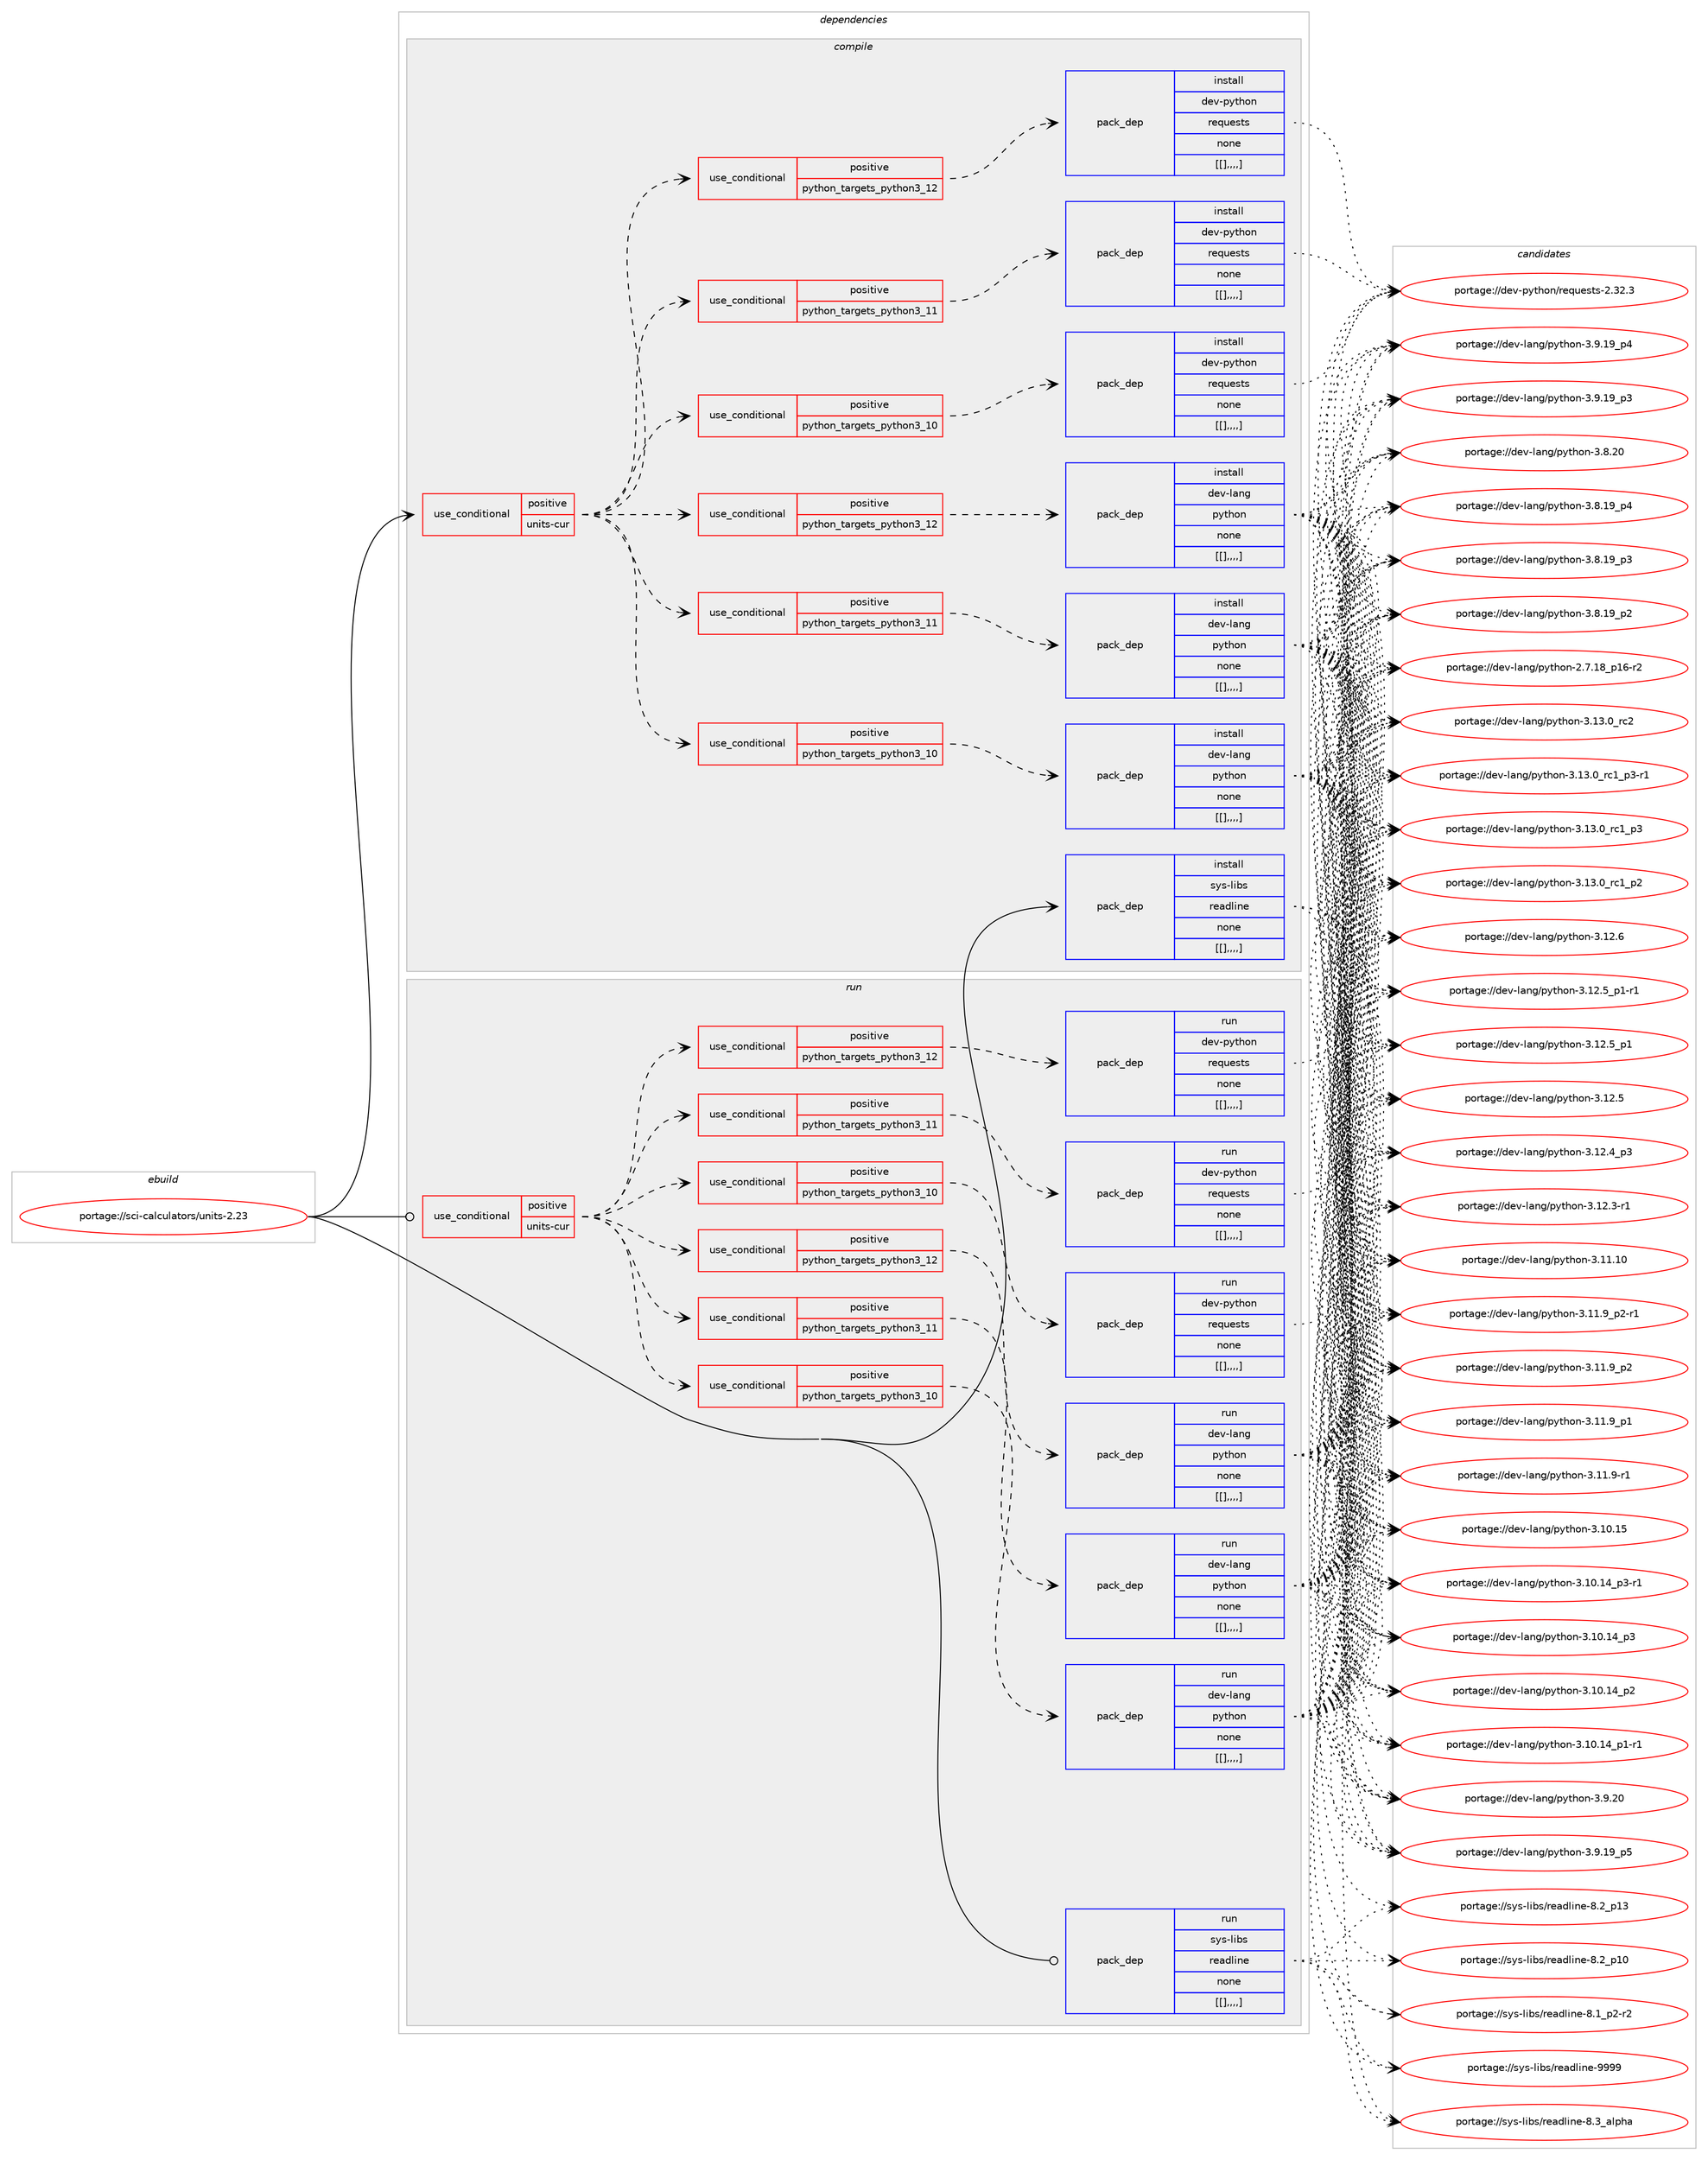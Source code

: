 digraph prolog {

# *************
# Graph options
# *************

newrank=true;
concentrate=true;
compound=true;
graph [rankdir=LR,fontname=Helvetica,fontsize=10,ranksep=1.5];#, ranksep=2.5, nodesep=0.2];
edge  [arrowhead=vee];
node  [fontname=Helvetica,fontsize=10];

# **********
# The ebuild
# **********

subgraph cluster_leftcol {
color=gray;
label=<<i>ebuild</i>>;
id [label="portage://sci-calculators/units-2.23", color=red, width=4, href="../sci-calculators/units-2.23.svg"];
}

# ****************
# The dependencies
# ****************

subgraph cluster_midcol {
color=gray;
label=<<i>dependencies</i>>;
subgraph cluster_compile {
fillcolor="#eeeeee";
style=filled;
label=<<i>compile</i>>;
subgraph cond107982 {
dependency409495 [label=<<TABLE BORDER="0" CELLBORDER="1" CELLSPACING="0" CELLPADDING="4"><TR><TD ROWSPAN="3" CELLPADDING="10">use_conditional</TD></TR><TR><TD>positive</TD></TR><TR><TD>units-cur</TD></TR></TABLE>>, shape=none, color=red];
subgraph cond107983 {
dependency409496 [label=<<TABLE BORDER="0" CELLBORDER="1" CELLSPACING="0" CELLPADDING="4"><TR><TD ROWSPAN="3" CELLPADDING="10">use_conditional</TD></TR><TR><TD>positive</TD></TR><TR><TD>python_targets_python3_10</TD></TR></TABLE>>, shape=none, color=red];
subgraph pack298552 {
dependency409497 [label=<<TABLE BORDER="0" CELLBORDER="1" CELLSPACING="0" CELLPADDING="4" WIDTH="220"><TR><TD ROWSPAN="6" CELLPADDING="30">pack_dep</TD></TR><TR><TD WIDTH="110">install</TD></TR><TR><TD>dev-lang</TD></TR><TR><TD>python</TD></TR><TR><TD>none</TD></TR><TR><TD>[[],,,,]</TD></TR></TABLE>>, shape=none, color=blue];
}
dependency409496:e -> dependency409497:w [weight=20,style="dashed",arrowhead="vee"];
}
dependency409495:e -> dependency409496:w [weight=20,style="dashed",arrowhead="vee"];
subgraph cond107984 {
dependency409498 [label=<<TABLE BORDER="0" CELLBORDER="1" CELLSPACING="0" CELLPADDING="4"><TR><TD ROWSPAN="3" CELLPADDING="10">use_conditional</TD></TR><TR><TD>positive</TD></TR><TR><TD>python_targets_python3_11</TD></TR></TABLE>>, shape=none, color=red];
subgraph pack298553 {
dependency409499 [label=<<TABLE BORDER="0" CELLBORDER="1" CELLSPACING="0" CELLPADDING="4" WIDTH="220"><TR><TD ROWSPAN="6" CELLPADDING="30">pack_dep</TD></TR><TR><TD WIDTH="110">install</TD></TR><TR><TD>dev-lang</TD></TR><TR><TD>python</TD></TR><TR><TD>none</TD></TR><TR><TD>[[],,,,]</TD></TR></TABLE>>, shape=none, color=blue];
}
dependency409498:e -> dependency409499:w [weight=20,style="dashed",arrowhead="vee"];
}
dependency409495:e -> dependency409498:w [weight=20,style="dashed",arrowhead="vee"];
subgraph cond107985 {
dependency409500 [label=<<TABLE BORDER="0" CELLBORDER="1" CELLSPACING="0" CELLPADDING="4"><TR><TD ROWSPAN="3" CELLPADDING="10">use_conditional</TD></TR><TR><TD>positive</TD></TR><TR><TD>python_targets_python3_12</TD></TR></TABLE>>, shape=none, color=red];
subgraph pack298554 {
dependency409501 [label=<<TABLE BORDER="0" CELLBORDER="1" CELLSPACING="0" CELLPADDING="4" WIDTH="220"><TR><TD ROWSPAN="6" CELLPADDING="30">pack_dep</TD></TR><TR><TD WIDTH="110">install</TD></TR><TR><TD>dev-lang</TD></TR><TR><TD>python</TD></TR><TR><TD>none</TD></TR><TR><TD>[[],,,,]</TD></TR></TABLE>>, shape=none, color=blue];
}
dependency409500:e -> dependency409501:w [weight=20,style="dashed",arrowhead="vee"];
}
dependency409495:e -> dependency409500:w [weight=20,style="dashed",arrowhead="vee"];
subgraph cond107986 {
dependency409502 [label=<<TABLE BORDER="0" CELLBORDER="1" CELLSPACING="0" CELLPADDING="4"><TR><TD ROWSPAN="3" CELLPADDING="10">use_conditional</TD></TR><TR><TD>positive</TD></TR><TR><TD>python_targets_python3_10</TD></TR></TABLE>>, shape=none, color=red];
subgraph pack298555 {
dependency409503 [label=<<TABLE BORDER="0" CELLBORDER="1" CELLSPACING="0" CELLPADDING="4" WIDTH="220"><TR><TD ROWSPAN="6" CELLPADDING="30">pack_dep</TD></TR><TR><TD WIDTH="110">install</TD></TR><TR><TD>dev-python</TD></TR><TR><TD>requests</TD></TR><TR><TD>none</TD></TR><TR><TD>[[],,,,]</TD></TR></TABLE>>, shape=none, color=blue];
}
dependency409502:e -> dependency409503:w [weight=20,style="dashed",arrowhead="vee"];
}
dependency409495:e -> dependency409502:w [weight=20,style="dashed",arrowhead="vee"];
subgraph cond107987 {
dependency409504 [label=<<TABLE BORDER="0" CELLBORDER="1" CELLSPACING="0" CELLPADDING="4"><TR><TD ROWSPAN="3" CELLPADDING="10">use_conditional</TD></TR><TR><TD>positive</TD></TR><TR><TD>python_targets_python3_11</TD></TR></TABLE>>, shape=none, color=red];
subgraph pack298556 {
dependency409505 [label=<<TABLE BORDER="0" CELLBORDER="1" CELLSPACING="0" CELLPADDING="4" WIDTH="220"><TR><TD ROWSPAN="6" CELLPADDING="30">pack_dep</TD></TR><TR><TD WIDTH="110">install</TD></TR><TR><TD>dev-python</TD></TR><TR><TD>requests</TD></TR><TR><TD>none</TD></TR><TR><TD>[[],,,,]</TD></TR></TABLE>>, shape=none, color=blue];
}
dependency409504:e -> dependency409505:w [weight=20,style="dashed",arrowhead="vee"];
}
dependency409495:e -> dependency409504:w [weight=20,style="dashed",arrowhead="vee"];
subgraph cond107988 {
dependency409506 [label=<<TABLE BORDER="0" CELLBORDER="1" CELLSPACING="0" CELLPADDING="4"><TR><TD ROWSPAN="3" CELLPADDING="10">use_conditional</TD></TR><TR><TD>positive</TD></TR><TR><TD>python_targets_python3_12</TD></TR></TABLE>>, shape=none, color=red];
subgraph pack298557 {
dependency409507 [label=<<TABLE BORDER="0" CELLBORDER="1" CELLSPACING="0" CELLPADDING="4" WIDTH="220"><TR><TD ROWSPAN="6" CELLPADDING="30">pack_dep</TD></TR><TR><TD WIDTH="110">install</TD></TR><TR><TD>dev-python</TD></TR><TR><TD>requests</TD></TR><TR><TD>none</TD></TR><TR><TD>[[],,,,]</TD></TR></TABLE>>, shape=none, color=blue];
}
dependency409506:e -> dependency409507:w [weight=20,style="dashed",arrowhead="vee"];
}
dependency409495:e -> dependency409506:w [weight=20,style="dashed",arrowhead="vee"];
}
id:e -> dependency409495:w [weight=20,style="solid",arrowhead="vee"];
subgraph pack298558 {
dependency409508 [label=<<TABLE BORDER="0" CELLBORDER="1" CELLSPACING="0" CELLPADDING="4" WIDTH="220"><TR><TD ROWSPAN="6" CELLPADDING="30">pack_dep</TD></TR><TR><TD WIDTH="110">install</TD></TR><TR><TD>sys-libs</TD></TR><TR><TD>readline</TD></TR><TR><TD>none</TD></TR><TR><TD>[[],,,,]</TD></TR></TABLE>>, shape=none, color=blue];
}
id:e -> dependency409508:w [weight=20,style="solid",arrowhead="vee"];
}
subgraph cluster_compileandrun {
fillcolor="#eeeeee";
style=filled;
label=<<i>compile and run</i>>;
}
subgraph cluster_run {
fillcolor="#eeeeee";
style=filled;
label=<<i>run</i>>;
subgraph cond107989 {
dependency409509 [label=<<TABLE BORDER="0" CELLBORDER="1" CELLSPACING="0" CELLPADDING="4"><TR><TD ROWSPAN="3" CELLPADDING="10">use_conditional</TD></TR><TR><TD>positive</TD></TR><TR><TD>units-cur</TD></TR></TABLE>>, shape=none, color=red];
subgraph cond107990 {
dependency409510 [label=<<TABLE BORDER="0" CELLBORDER="1" CELLSPACING="0" CELLPADDING="4"><TR><TD ROWSPAN="3" CELLPADDING="10">use_conditional</TD></TR><TR><TD>positive</TD></TR><TR><TD>python_targets_python3_10</TD></TR></TABLE>>, shape=none, color=red];
subgraph pack298559 {
dependency409511 [label=<<TABLE BORDER="0" CELLBORDER="1" CELLSPACING="0" CELLPADDING="4" WIDTH="220"><TR><TD ROWSPAN="6" CELLPADDING="30">pack_dep</TD></TR><TR><TD WIDTH="110">run</TD></TR><TR><TD>dev-lang</TD></TR><TR><TD>python</TD></TR><TR><TD>none</TD></TR><TR><TD>[[],,,,]</TD></TR></TABLE>>, shape=none, color=blue];
}
dependency409510:e -> dependency409511:w [weight=20,style="dashed",arrowhead="vee"];
}
dependency409509:e -> dependency409510:w [weight=20,style="dashed",arrowhead="vee"];
subgraph cond107991 {
dependency409512 [label=<<TABLE BORDER="0" CELLBORDER="1" CELLSPACING="0" CELLPADDING="4"><TR><TD ROWSPAN="3" CELLPADDING="10">use_conditional</TD></TR><TR><TD>positive</TD></TR><TR><TD>python_targets_python3_11</TD></TR></TABLE>>, shape=none, color=red];
subgraph pack298560 {
dependency409513 [label=<<TABLE BORDER="0" CELLBORDER="1" CELLSPACING="0" CELLPADDING="4" WIDTH="220"><TR><TD ROWSPAN="6" CELLPADDING="30">pack_dep</TD></TR><TR><TD WIDTH="110">run</TD></TR><TR><TD>dev-lang</TD></TR><TR><TD>python</TD></TR><TR><TD>none</TD></TR><TR><TD>[[],,,,]</TD></TR></TABLE>>, shape=none, color=blue];
}
dependency409512:e -> dependency409513:w [weight=20,style="dashed",arrowhead="vee"];
}
dependency409509:e -> dependency409512:w [weight=20,style="dashed",arrowhead="vee"];
subgraph cond107992 {
dependency409514 [label=<<TABLE BORDER="0" CELLBORDER="1" CELLSPACING="0" CELLPADDING="4"><TR><TD ROWSPAN="3" CELLPADDING="10">use_conditional</TD></TR><TR><TD>positive</TD></TR><TR><TD>python_targets_python3_12</TD></TR></TABLE>>, shape=none, color=red];
subgraph pack298561 {
dependency409515 [label=<<TABLE BORDER="0" CELLBORDER="1" CELLSPACING="0" CELLPADDING="4" WIDTH="220"><TR><TD ROWSPAN="6" CELLPADDING="30">pack_dep</TD></TR><TR><TD WIDTH="110">run</TD></TR><TR><TD>dev-lang</TD></TR><TR><TD>python</TD></TR><TR><TD>none</TD></TR><TR><TD>[[],,,,]</TD></TR></TABLE>>, shape=none, color=blue];
}
dependency409514:e -> dependency409515:w [weight=20,style="dashed",arrowhead="vee"];
}
dependency409509:e -> dependency409514:w [weight=20,style="dashed",arrowhead="vee"];
subgraph cond107993 {
dependency409516 [label=<<TABLE BORDER="0" CELLBORDER="1" CELLSPACING="0" CELLPADDING="4"><TR><TD ROWSPAN="3" CELLPADDING="10">use_conditional</TD></TR><TR><TD>positive</TD></TR><TR><TD>python_targets_python3_10</TD></TR></TABLE>>, shape=none, color=red];
subgraph pack298562 {
dependency409517 [label=<<TABLE BORDER="0" CELLBORDER="1" CELLSPACING="0" CELLPADDING="4" WIDTH="220"><TR><TD ROWSPAN="6" CELLPADDING="30">pack_dep</TD></TR><TR><TD WIDTH="110">run</TD></TR><TR><TD>dev-python</TD></TR><TR><TD>requests</TD></TR><TR><TD>none</TD></TR><TR><TD>[[],,,,]</TD></TR></TABLE>>, shape=none, color=blue];
}
dependency409516:e -> dependency409517:w [weight=20,style="dashed",arrowhead="vee"];
}
dependency409509:e -> dependency409516:w [weight=20,style="dashed",arrowhead="vee"];
subgraph cond107994 {
dependency409518 [label=<<TABLE BORDER="0" CELLBORDER="1" CELLSPACING="0" CELLPADDING="4"><TR><TD ROWSPAN="3" CELLPADDING="10">use_conditional</TD></TR><TR><TD>positive</TD></TR><TR><TD>python_targets_python3_11</TD></TR></TABLE>>, shape=none, color=red];
subgraph pack298563 {
dependency409519 [label=<<TABLE BORDER="0" CELLBORDER="1" CELLSPACING="0" CELLPADDING="4" WIDTH="220"><TR><TD ROWSPAN="6" CELLPADDING="30">pack_dep</TD></TR><TR><TD WIDTH="110">run</TD></TR><TR><TD>dev-python</TD></TR><TR><TD>requests</TD></TR><TR><TD>none</TD></TR><TR><TD>[[],,,,]</TD></TR></TABLE>>, shape=none, color=blue];
}
dependency409518:e -> dependency409519:w [weight=20,style="dashed",arrowhead="vee"];
}
dependency409509:e -> dependency409518:w [weight=20,style="dashed",arrowhead="vee"];
subgraph cond107995 {
dependency409520 [label=<<TABLE BORDER="0" CELLBORDER="1" CELLSPACING="0" CELLPADDING="4"><TR><TD ROWSPAN="3" CELLPADDING="10">use_conditional</TD></TR><TR><TD>positive</TD></TR><TR><TD>python_targets_python3_12</TD></TR></TABLE>>, shape=none, color=red];
subgraph pack298564 {
dependency409521 [label=<<TABLE BORDER="0" CELLBORDER="1" CELLSPACING="0" CELLPADDING="4" WIDTH="220"><TR><TD ROWSPAN="6" CELLPADDING="30">pack_dep</TD></TR><TR><TD WIDTH="110">run</TD></TR><TR><TD>dev-python</TD></TR><TR><TD>requests</TD></TR><TR><TD>none</TD></TR><TR><TD>[[],,,,]</TD></TR></TABLE>>, shape=none, color=blue];
}
dependency409520:e -> dependency409521:w [weight=20,style="dashed",arrowhead="vee"];
}
dependency409509:e -> dependency409520:w [weight=20,style="dashed",arrowhead="vee"];
}
id:e -> dependency409509:w [weight=20,style="solid",arrowhead="odot"];
subgraph pack298565 {
dependency409522 [label=<<TABLE BORDER="0" CELLBORDER="1" CELLSPACING="0" CELLPADDING="4" WIDTH="220"><TR><TD ROWSPAN="6" CELLPADDING="30">pack_dep</TD></TR><TR><TD WIDTH="110">run</TD></TR><TR><TD>sys-libs</TD></TR><TR><TD>readline</TD></TR><TR><TD>none</TD></TR><TR><TD>[[],,,,]</TD></TR></TABLE>>, shape=none, color=blue];
}
id:e -> dependency409522:w [weight=20,style="solid",arrowhead="odot"];
}
}

# **************
# The candidates
# **************

subgraph cluster_choices {
rank=same;
color=gray;
label=<<i>candidates</i>>;

subgraph choice298552 {
color=black;
nodesep=1;
choice10010111845108971101034711212111610411111045514649514648951149950 [label="portage://dev-lang/python-3.13.0_rc2", color=red, width=4,href="../dev-lang/python-3.13.0_rc2.svg"];
choice1001011184510897110103471121211161041111104551464951464895114994995112514511449 [label="portage://dev-lang/python-3.13.0_rc1_p3-r1", color=red, width=4,href="../dev-lang/python-3.13.0_rc1_p3-r1.svg"];
choice100101118451089711010347112121116104111110455146495146489511499499511251 [label="portage://dev-lang/python-3.13.0_rc1_p3", color=red, width=4,href="../dev-lang/python-3.13.0_rc1_p3.svg"];
choice100101118451089711010347112121116104111110455146495146489511499499511250 [label="portage://dev-lang/python-3.13.0_rc1_p2", color=red, width=4,href="../dev-lang/python-3.13.0_rc1_p2.svg"];
choice10010111845108971101034711212111610411111045514649504654 [label="portage://dev-lang/python-3.12.6", color=red, width=4,href="../dev-lang/python-3.12.6.svg"];
choice1001011184510897110103471121211161041111104551464950465395112494511449 [label="portage://dev-lang/python-3.12.5_p1-r1", color=red, width=4,href="../dev-lang/python-3.12.5_p1-r1.svg"];
choice100101118451089711010347112121116104111110455146495046539511249 [label="portage://dev-lang/python-3.12.5_p1", color=red, width=4,href="../dev-lang/python-3.12.5_p1.svg"];
choice10010111845108971101034711212111610411111045514649504653 [label="portage://dev-lang/python-3.12.5", color=red, width=4,href="../dev-lang/python-3.12.5.svg"];
choice100101118451089711010347112121116104111110455146495046529511251 [label="portage://dev-lang/python-3.12.4_p3", color=red, width=4,href="../dev-lang/python-3.12.4_p3.svg"];
choice100101118451089711010347112121116104111110455146495046514511449 [label="portage://dev-lang/python-3.12.3-r1", color=red, width=4,href="../dev-lang/python-3.12.3-r1.svg"];
choice1001011184510897110103471121211161041111104551464949464948 [label="portage://dev-lang/python-3.11.10", color=red, width=4,href="../dev-lang/python-3.11.10.svg"];
choice1001011184510897110103471121211161041111104551464949465795112504511449 [label="portage://dev-lang/python-3.11.9_p2-r1", color=red, width=4,href="../dev-lang/python-3.11.9_p2-r1.svg"];
choice100101118451089711010347112121116104111110455146494946579511250 [label="portage://dev-lang/python-3.11.9_p2", color=red, width=4,href="../dev-lang/python-3.11.9_p2.svg"];
choice100101118451089711010347112121116104111110455146494946579511249 [label="portage://dev-lang/python-3.11.9_p1", color=red, width=4,href="../dev-lang/python-3.11.9_p1.svg"];
choice100101118451089711010347112121116104111110455146494946574511449 [label="portage://dev-lang/python-3.11.9-r1", color=red, width=4,href="../dev-lang/python-3.11.9-r1.svg"];
choice1001011184510897110103471121211161041111104551464948464953 [label="portage://dev-lang/python-3.10.15", color=red, width=4,href="../dev-lang/python-3.10.15.svg"];
choice100101118451089711010347112121116104111110455146494846495295112514511449 [label="portage://dev-lang/python-3.10.14_p3-r1", color=red, width=4,href="../dev-lang/python-3.10.14_p3-r1.svg"];
choice10010111845108971101034711212111610411111045514649484649529511251 [label="portage://dev-lang/python-3.10.14_p3", color=red, width=4,href="../dev-lang/python-3.10.14_p3.svg"];
choice10010111845108971101034711212111610411111045514649484649529511250 [label="portage://dev-lang/python-3.10.14_p2", color=red, width=4,href="../dev-lang/python-3.10.14_p2.svg"];
choice100101118451089711010347112121116104111110455146494846495295112494511449 [label="portage://dev-lang/python-3.10.14_p1-r1", color=red, width=4,href="../dev-lang/python-3.10.14_p1-r1.svg"];
choice10010111845108971101034711212111610411111045514657465048 [label="portage://dev-lang/python-3.9.20", color=red, width=4,href="../dev-lang/python-3.9.20.svg"];
choice100101118451089711010347112121116104111110455146574649579511253 [label="portage://dev-lang/python-3.9.19_p5", color=red, width=4,href="../dev-lang/python-3.9.19_p5.svg"];
choice100101118451089711010347112121116104111110455146574649579511252 [label="portage://dev-lang/python-3.9.19_p4", color=red, width=4,href="../dev-lang/python-3.9.19_p4.svg"];
choice100101118451089711010347112121116104111110455146574649579511251 [label="portage://dev-lang/python-3.9.19_p3", color=red, width=4,href="../dev-lang/python-3.9.19_p3.svg"];
choice10010111845108971101034711212111610411111045514656465048 [label="portage://dev-lang/python-3.8.20", color=red, width=4,href="../dev-lang/python-3.8.20.svg"];
choice100101118451089711010347112121116104111110455146564649579511252 [label="portage://dev-lang/python-3.8.19_p4", color=red, width=4,href="../dev-lang/python-3.8.19_p4.svg"];
choice100101118451089711010347112121116104111110455146564649579511251 [label="portage://dev-lang/python-3.8.19_p3", color=red, width=4,href="../dev-lang/python-3.8.19_p3.svg"];
choice100101118451089711010347112121116104111110455146564649579511250 [label="portage://dev-lang/python-3.8.19_p2", color=red, width=4,href="../dev-lang/python-3.8.19_p2.svg"];
choice100101118451089711010347112121116104111110455046554649569511249544511450 [label="portage://dev-lang/python-2.7.18_p16-r2", color=red, width=4,href="../dev-lang/python-2.7.18_p16-r2.svg"];
dependency409497:e -> choice10010111845108971101034711212111610411111045514649514648951149950:w [style=dotted,weight="100"];
dependency409497:e -> choice1001011184510897110103471121211161041111104551464951464895114994995112514511449:w [style=dotted,weight="100"];
dependency409497:e -> choice100101118451089711010347112121116104111110455146495146489511499499511251:w [style=dotted,weight="100"];
dependency409497:e -> choice100101118451089711010347112121116104111110455146495146489511499499511250:w [style=dotted,weight="100"];
dependency409497:e -> choice10010111845108971101034711212111610411111045514649504654:w [style=dotted,weight="100"];
dependency409497:e -> choice1001011184510897110103471121211161041111104551464950465395112494511449:w [style=dotted,weight="100"];
dependency409497:e -> choice100101118451089711010347112121116104111110455146495046539511249:w [style=dotted,weight="100"];
dependency409497:e -> choice10010111845108971101034711212111610411111045514649504653:w [style=dotted,weight="100"];
dependency409497:e -> choice100101118451089711010347112121116104111110455146495046529511251:w [style=dotted,weight="100"];
dependency409497:e -> choice100101118451089711010347112121116104111110455146495046514511449:w [style=dotted,weight="100"];
dependency409497:e -> choice1001011184510897110103471121211161041111104551464949464948:w [style=dotted,weight="100"];
dependency409497:e -> choice1001011184510897110103471121211161041111104551464949465795112504511449:w [style=dotted,weight="100"];
dependency409497:e -> choice100101118451089711010347112121116104111110455146494946579511250:w [style=dotted,weight="100"];
dependency409497:e -> choice100101118451089711010347112121116104111110455146494946579511249:w [style=dotted,weight="100"];
dependency409497:e -> choice100101118451089711010347112121116104111110455146494946574511449:w [style=dotted,weight="100"];
dependency409497:e -> choice1001011184510897110103471121211161041111104551464948464953:w [style=dotted,weight="100"];
dependency409497:e -> choice100101118451089711010347112121116104111110455146494846495295112514511449:w [style=dotted,weight="100"];
dependency409497:e -> choice10010111845108971101034711212111610411111045514649484649529511251:w [style=dotted,weight="100"];
dependency409497:e -> choice10010111845108971101034711212111610411111045514649484649529511250:w [style=dotted,weight="100"];
dependency409497:e -> choice100101118451089711010347112121116104111110455146494846495295112494511449:w [style=dotted,weight="100"];
dependency409497:e -> choice10010111845108971101034711212111610411111045514657465048:w [style=dotted,weight="100"];
dependency409497:e -> choice100101118451089711010347112121116104111110455146574649579511253:w [style=dotted,weight="100"];
dependency409497:e -> choice100101118451089711010347112121116104111110455146574649579511252:w [style=dotted,weight="100"];
dependency409497:e -> choice100101118451089711010347112121116104111110455146574649579511251:w [style=dotted,weight="100"];
dependency409497:e -> choice10010111845108971101034711212111610411111045514656465048:w [style=dotted,weight="100"];
dependency409497:e -> choice100101118451089711010347112121116104111110455146564649579511252:w [style=dotted,weight="100"];
dependency409497:e -> choice100101118451089711010347112121116104111110455146564649579511251:w [style=dotted,weight="100"];
dependency409497:e -> choice100101118451089711010347112121116104111110455146564649579511250:w [style=dotted,weight="100"];
dependency409497:e -> choice100101118451089711010347112121116104111110455046554649569511249544511450:w [style=dotted,weight="100"];
}
subgraph choice298553 {
color=black;
nodesep=1;
choice10010111845108971101034711212111610411111045514649514648951149950 [label="portage://dev-lang/python-3.13.0_rc2", color=red, width=4,href="../dev-lang/python-3.13.0_rc2.svg"];
choice1001011184510897110103471121211161041111104551464951464895114994995112514511449 [label="portage://dev-lang/python-3.13.0_rc1_p3-r1", color=red, width=4,href="../dev-lang/python-3.13.0_rc1_p3-r1.svg"];
choice100101118451089711010347112121116104111110455146495146489511499499511251 [label="portage://dev-lang/python-3.13.0_rc1_p3", color=red, width=4,href="../dev-lang/python-3.13.0_rc1_p3.svg"];
choice100101118451089711010347112121116104111110455146495146489511499499511250 [label="portage://dev-lang/python-3.13.0_rc1_p2", color=red, width=4,href="../dev-lang/python-3.13.0_rc1_p2.svg"];
choice10010111845108971101034711212111610411111045514649504654 [label="portage://dev-lang/python-3.12.6", color=red, width=4,href="../dev-lang/python-3.12.6.svg"];
choice1001011184510897110103471121211161041111104551464950465395112494511449 [label="portage://dev-lang/python-3.12.5_p1-r1", color=red, width=4,href="../dev-lang/python-3.12.5_p1-r1.svg"];
choice100101118451089711010347112121116104111110455146495046539511249 [label="portage://dev-lang/python-3.12.5_p1", color=red, width=4,href="../dev-lang/python-3.12.5_p1.svg"];
choice10010111845108971101034711212111610411111045514649504653 [label="portage://dev-lang/python-3.12.5", color=red, width=4,href="../dev-lang/python-3.12.5.svg"];
choice100101118451089711010347112121116104111110455146495046529511251 [label="portage://dev-lang/python-3.12.4_p3", color=red, width=4,href="../dev-lang/python-3.12.4_p3.svg"];
choice100101118451089711010347112121116104111110455146495046514511449 [label="portage://dev-lang/python-3.12.3-r1", color=red, width=4,href="../dev-lang/python-3.12.3-r1.svg"];
choice1001011184510897110103471121211161041111104551464949464948 [label="portage://dev-lang/python-3.11.10", color=red, width=4,href="../dev-lang/python-3.11.10.svg"];
choice1001011184510897110103471121211161041111104551464949465795112504511449 [label="portage://dev-lang/python-3.11.9_p2-r1", color=red, width=4,href="../dev-lang/python-3.11.9_p2-r1.svg"];
choice100101118451089711010347112121116104111110455146494946579511250 [label="portage://dev-lang/python-3.11.9_p2", color=red, width=4,href="../dev-lang/python-3.11.9_p2.svg"];
choice100101118451089711010347112121116104111110455146494946579511249 [label="portage://dev-lang/python-3.11.9_p1", color=red, width=4,href="../dev-lang/python-3.11.9_p1.svg"];
choice100101118451089711010347112121116104111110455146494946574511449 [label="portage://dev-lang/python-3.11.9-r1", color=red, width=4,href="../dev-lang/python-3.11.9-r1.svg"];
choice1001011184510897110103471121211161041111104551464948464953 [label="portage://dev-lang/python-3.10.15", color=red, width=4,href="../dev-lang/python-3.10.15.svg"];
choice100101118451089711010347112121116104111110455146494846495295112514511449 [label="portage://dev-lang/python-3.10.14_p3-r1", color=red, width=4,href="../dev-lang/python-3.10.14_p3-r1.svg"];
choice10010111845108971101034711212111610411111045514649484649529511251 [label="portage://dev-lang/python-3.10.14_p3", color=red, width=4,href="../dev-lang/python-3.10.14_p3.svg"];
choice10010111845108971101034711212111610411111045514649484649529511250 [label="portage://dev-lang/python-3.10.14_p2", color=red, width=4,href="../dev-lang/python-3.10.14_p2.svg"];
choice100101118451089711010347112121116104111110455146494846495295112494511449 [label="portage://dev-lang/python-3.10.14_p1-r1", color=red, width=4,href="../dev-lang/python-3.10.14_p1-r1.svg"];
choice10010111845108971101034711212111610411111045514657465048 [label="portage://dev-lang/python-3.9.20", color=red, width=4,href="../dev-lang/python-3.9.20.svg"];
choice100101118451089711010347112121116104111110455146574649579511253 [label="portage://dev-lang/python-3.9.19_p5", color=red, width=4,href="../dev-lang/python-3.9.19_p5.svg"];
choice100101118451089711010347112121116104111110455146574649579511252 [label="portage://dev-lang/python-3.9.19_p4", color=red, width=4,href="../dev-lang/python-3.9.19_p4.svg"];
choice100101118451089711010347112121116104111110455146574649579511251 [label="portage://dev-lang/python-3.9.19_p3", color=red, width=4,href="../dev-lang/python-3.9.19_p3.svg"];
choice10010111845108971101034711212111610411111045514656465048 [label="portage://dev-lang/python-3.8.20", color=red, width=4,href="../dev-lang/python-3.8.20.svg"];
choice100101118451089711010347112121116104111110455146564649579511252 [label="portage://dev-lang/python-3.8.19_p4", color=red, width=4,href="../dev-lang/python-3.8.19_p4.svg"];
choice100101118451089711010347112121116104111110455146564649579511251 [label="portage://dev-lang/python-3.8.19_p3", color=red, width=4,href="../dev-lang/python-3.8.19_p3.svg"];
choice100101118451089711010347112121116104111110455146564649579511250 [label="portage://dev-lang/python-3.8.19_p2", color=red, width=4,href="../dev-lang/python-3.8.19_p2.svg"];
choice100101118451089711010347112121116104111110455046554649569511249544511450 [label="portage://dev-lang/python-2.7.18_p16-r2", color=red, width=4,href="../dev-lang/python-2.7.18_p16-r2.svg"];
dependency409499:e -> choice10010111845108971101034711212111610411111045514649514648951149950:w [style=dotted,weight="100"];
dependency409499:e -> choice1001011184510897110103471121211161041111104551464951464895114994995112514511449:w [style=dotted,weight="100"];
dependency409499:e -> choice100101118451089711010347112121116104111110455146495146489511499499511251:w [style=dotted,weight="100"];
dependency409499:e -> choice100101118451089711010347112121116104111110455146495146489511499499511250:w [style=dotted,weight="100"];
dependency409499:e -> choice10010111845108971101034711212111610411111045514649504654:w [style=dotted,weight="100"];
dependency409499:e -> choice1001011184510897110103471121211161041111104551464950465395112494511449:w [style=dotted,weight="100"];
dependency409499:e -> choice100101118451089711010347112121116104111110455146495046539511249:w [style=dotted,weight="100"];
dependency409499:e -> choice10010111845108971101034711212111610411111045514649504653:w [style=dotted,weight="100"];
dependency409499:e -> choice100101118451089711010347112121116104111110455146495046529511251:w [style=dotted,weight="100"];
dependency409499:e -> choice100101118451089711010347112121116104111110455146495046514511449:w [style=dotted,weight="100"];
dependency409499:e -> choice1001011184510897110103471121211161041111104551464949464948:w [style=dotted,weight="100"];
dependency409499:e -> choice1001011184510897110103471121211161041111104551464949465795112504511449:w [style=dotted,weight="100"];
dependency409499:e -> choice100101118451089711010347112121116104111110455146494946579511250:w [style=dotted,weight="100"];
dependency409499:e -> choice100101118451089711010347112121116104111110455146494946579511249:w [style=dotted,weight="100"];
dependency409499:e -> choice100101118451089711010347112121116104111110455146494946574511449:w [style=dotted,weight="100"];
dependency409499:e -> choice1001011184510897110103471121211161041111104551464948464953:w [style=dotted,weight="100"];
dependency409499:e -> choice100101118451089711010347112121116104111110455146494846495295112514511449:w [style=dotted,weight="100"];
dependency409499:e -> choice10010111845108971101034711212111610411111045514649484649529511251:w [style=dotted,weight="100"];
dependency409499:e -> choice10010111845108971101034711212111610411111045514649484649529511250:w [style=dotted,weight="100"];
dependency409499:e -> choice100101118451089711010347112121116104111110455146494846495295112494511449:w [style=dotted,weight="100"];
dependency409499:e -> choice10010111845108971101034711212111610411111045514657465048:w [style=dotted,weight="100"];
dependency409499:e -> choice100101118451089711010347112121116104111110455146574649579511253:w [style=dotted,weight="100"];
dependency409499:e -> choice100101118451089711010347112121116104111110455146574649579511252:w [style=dotted,weight="100"];
dependency409499:e -> choice100101118451089711010347112121116104111110455146574649579511251:w [style=dotted,weight="100"];
dependency409499:e -> choice10010111845108971101034711212111610411111045514656465048:w [style=dotted,weight="100"];
dependency409499:e -> choice100101118451089711010347112121116104111110455146564649579511252:w [style=dotted,weight="100"];
dependency409499:e -> choice100101118451089711010347112121116104111110455146564649579511251:w [style=dotted,weight="100"];
dependency409499:e -> choice100101118451089711010347112121116104111110455146564649579511250:w [style=dotted,weight="100"];
dependency409499:e -> choice100101118451089711010347112121116104111110455046554649569511249544511450:w [style=dotted,weight="100"];
}
subgraph choice298554 {
color=black;
nodesep=1;
choice10010111845108971101034711212111610411111045514649514648951149950 [label="portage://dev-lang/python-3.13.0_rc2", color=red, width=4,href="../dev-lang/python-3.13.0_rc2.svg"];
choice1001011184510897110103471121211161041111104551464951464895114994995112514511449 [label="portage://dev-lang/python-3.13.0_rc1_p3-r1", color=red, width=4,href="../dev-lang/python-3.13.0_rc1_p3-r1.svg"];
choice100101118451089711010347112121116104111110455146495146489511499499511251 [label="portage://dev-lang/python-3.13.0_rc1_p3", color=red, width=4,href="../dev-lang/python-3.13.0_rc1_p3.svg"];
choice100101118451089711010347112121116104111110455146495146489511499499511250 [label="portage://dev-lang/python-3.13.0_rc1_p2", color=red, width=4,href="../dev-lang/python-3.13.0_rc1_p2.svg"];
choice10010111845108971101034711212111610411111045514649504654 [label="portage://dev-lang/python-3.12.6", color=red, width=4,href="../dev-lang/python-3.12.6.svg"];
choice1001011184510897110103471121211161041111104551464950465395112494511449 [label="portage://dev-lang/python-3.12.5_p1-r1", color=red, width=4,href="../dev-lang/python-3.12.5_p1-r1.svg"];
choice100101118451089711010347112121116104111110455146495046539511249 [label="portage://dev-lang/python-3.12.5_p1", color=red, width=4,href="../dev-lang/python-3.12.5_p1.svg"];
choice10010111845108971101034711212111610411111045514649504653 [label="portage://dev-lang/python-3.12.5", color=red, width=4,href="../dev-lang/python-3.12.5.svg"];
choice100101118451089711010347112121116104111110455146495046529511251 [label="portage://dev-lang/python-3.12.4_p3", color=red, width=4,href="../dev-lang/python-3.12.4_p3.svg"];
choice100101118451089711010347112121116104111110455146495046514511449 [label="portage://dev-lang/python-3.12.3-r1", color=red, width=4,href="../dev-lang/python-3.12.3-r1.svg"];
choice1001011184510897110103471121211161041111104551464949464948 [label="portage://dev-lang/python-3.11.10", color=red, width=4,href="../dev-lang/python-3.11.10.svg"];
choice1001011184510897110103471121211161041111104551464949465795112504511449 [label="portage://dev-lang/python-3.11.9_p2-r1", color=red, width=4,href="../dev-lang/python-3.11.9_p2-r1.svg"];
choice100101118451089711010347112121116104111110455146494946579511250 [label="portage://dev-lang/python-3.11.9_p2", color=red, width=4,href="../dev-lang/python-3.11.9_p2.svg"];
choice100101118451089711010347112121116104111110455146494946579511249 [label="portage://dev-lang/python-3.11.9_p1", color=red, width=4,href="../dev-lang/python-3.11.9_p1.svg"];
choice100101118451089711010347112121116104111110455146494946574511449 [label="portage://dev-lang/python-3.11.9-r1", color=red, width=4,href="../dev-lang/python-3.11.9-r1.svg"];
choice1001011184510897110103471121211161041111104551464948464953 [label="portage://dev-lang/python-3.10.15", color=red, width=4,href="../dev-lang/python-3.10.15.svg"];
choice100101118451089711010347112121116104111110455146494846495295112514511449 [label="portage://dev-lang/python-3.10.14_p3-r1", color=red, width=4,href="../dev-lang/python-3.10.14_p3-r1.svg"];
choice10010111845108971101034711212111610411111045514649484649529511251 [label="portage://dev-lang/python-3.10.14_p3", color=red, width=4,href="../dev-lang/python-3.10.14_p3.svg"];
choice10010111845108971101034711212111610411111045514649484649529511250 [label="portage://dev-lang/python-3.10.14_p2", color=red, width=4,href="../dev-lang/python-3.10.14_p2.svg"];
choice100101118451089711010347112121116104111110455146494846495295112494511449 [label="portage://dev-lang/python-3.10.14_p1-r1", color=red, width=4,href="../dev-lang/python-3.10.14_p1-r1.svg"];
choice10010111845108971101034711212111610411111045514657465048 [label="portage://dev-lang/python-3.9.20", color=red, width=4,href="../dev-lang/python-3.9.20.svg"];
choice100101118451089711010347112121116104111110455146574649579511253 [label="portage://dev-lang/python-3.9.19_p5", color=red, width=4,href="../dev-lang/python-3.9.19_p5.svg"];
choice100101118451089711010347112121116104111110455146574649579511252 [label="portage://dev-lang/python-3.9.19_p4", color=red, width=4,href="../dev-lang/python-3.9.19_p4.svg"];
choice100101118451089711010347112121116104111110455146574649579511251 [label="portage://dev-lang/python-3.9.19_p3", color=red, width=4,href="../dev-lang/python-3.9.19_p3.svg"];
choice10010111845108971101034711212111610411111045514656465048 [label="portage://dev-lang/python-3.8.20", color=red, width=4,href="../dev-lang/python-3.8.20.svg"];
choice100101118451089711010347112121116104111110455146564649579511252 [label="portage://dev-lang/python-3.8.19_p4", color=red, width=4,href="../dev-lang/python-3.8.19_p4.svg"];
choice100101118451089711010347112121116104111110455146564649579511251 [label="portage://dev-lang/python-3.8.19_p3", color=red, width=4,href="../dev-lang/python-3.8.19_p3.svg"];
choice100101118451089711010347112121116104111110455146564649579511250 [label="portage://dev-lang/python-3.8.19_p2", color=red, width=4,href="../dev-lang/python-3.8.19_p2.svg"];
choice100101118451089711010347112121116104111110455046554649569511249544511450 [label="portage://dev-lang/python-2.7.18_p16-r2", color=red, width=4,href="../dev-lang/python-2.7.18_p16-r2.svg"];
dependency409501:e -> choice10010111845108971101034711212111610411111045514649514648951149950:w [style=dotted,weight="100"];
dependency409501:e -> choice1001011184510897110103471121211161041111104551464951464895114994995112514511449:w [style=dotted,weight="100"];
dependency409501:e -> choice100101118451089711010347112121116104111110455146495146489511499499511251:w [style=dotted,weight="100"];
dependency409501:e -> choice100101118451089711010347112121116104111110455146495146489511499499511250:w [style=dotted,weight="100"];
dependency409501:e -> choice10010111845108971101034711212111610411111045514649504654:w [style=dotted,weight="100"];
dependency409501:e -> choice1001011184510897110103471121211161041111104551464950465395112494511449:w [style=dotted,weight="100"];
dependency409501:e -> choice100101118451089711010347112121116104111110455146495046539511249:w [style=dotted,weight="100"];
dependency409501:e -> choice10010111845108971101034711212111610411111045514649504653:w [style=dotted,weight="100"];
dependency409501:e -> choice100101118451089711010347112121116104111110455146495046529511251:w [style=dotted,weight="100"];
dependency409501:e -> choice100101118451089711010347112121116104111110455146495046514511449:w [style=dotted,weight="100"];
dependency409501:e -> choice1001011184510897110103471121211161041111104551464949464948:w [style=dotted,weight="100"];
dependency409501:e -> choice1001011184510897110103471121211161041111104551464949465795112504511449:w [style=dotted,weight="100"];
dependency409501:e -> choice100101118451089711010347112121116104111110455146494946579511250:w [style=dotted,weight="100"];
dependency409501:e -> choice100101118451089711010347112121116104111110455146494946579511249:w [style=dotted,weight="100"];
dependency409501:e -> choice100101118451089711010347112121116104111110455146494946574511449:w [style=dotted,weight="100"];
dependency409501:e -> choice1001011184510897110103471121211161041111104551464948464953:w [style=dotted,weight="100"];
dependency409501:e -> choice100101118451089711010347112121116104111110455146494846495295112514511449:w [style=dotted,weight="100"];
dependency409501:e -> choice10010111845108971101034711212111610411111045514649484649529511251:w [style=dotted,weight="100"];
dependency409501:e -> choice10010111845108971101034711212111610411111045514649484649529511250:w [style=dotted,weight="100"];
dependency409501:e -> choice100101118451089711010347112121116104111110455146494846495295112494511449:w [style=dotted,weight="100"];
dependency409501:e -> choice10010111845108971101034711212111610411111045514657465048:w [style=dotted,weight="100"];
dependency409501:e -> choice100101118451089711010347112121116104111110455146574649579511253:w [style=dotted,weight="100"];
dependency409501:e -> choice100101118451089711010347112121116104111110455146574649579511252:w [style=dotted,weight="100"];
dependency409501:e -> choice100101118451089711010347112121116104111110455146574649579511251:w [style=dotted,weight="100"];
dependency409501:e -> choice10010111845108971101034711212111610411111045514656465048:w [style=dotted,weight="100"];
dependency409501:e -> choice100101118451089711010347112121116104111110455146564649579511252:w [style=dotted,weight="100"];
dependency409501:e -> choice100101118451089711010347112121116104111110455146564649579511251:w [style=dotted,weight="100"];
dependency409501:e -> choice100101118451089711010347112121116104111110455146564649579511250:w [style=dotted,weight="100"];
dependency409501:e -> choice100101118451089711010347112121116104111110455046554649569511249544511450:w [style=dotted,weight="100"];
}
subgraph choice298555 {
color=black;
nodesep=1;
choice100101118451121211161041111104711410111311710111511611545504651504651 [label="portage://dev-python/requests-2.32.3", color=red, width=4,href="../dev-python/requests-2.32.3.svg"];
dependency409503:e -> choice100101118451121211161041111104711410111311710111511611545504651504651:w [style=dotted,weight="100"];
}
subgraph choice298556 {
color=black;
nodesep=1;
choice100101118451121211161041111104711410111311710111511611545504651504651 [label="portage://dev-python/requests-2.32.3", color=red, width=4,href="../dev-python/requests-2.32.3.svg"];
dependency409505:e -> choice100101118451121211161041111104711410111311710111511611545504651504651:w [style=dotted,weight="100"];
}
subgraph choice298557 {
color=black;
nodesep=1;
choice100101118451121211161041111104711410111311710111511611545504651504651 [label="portage://dev-python/requests-2.32.3", color=red, width=4,href="../dev-python/requests-2.32.3.svg"];
dependency409507:e -> choice100101118451121211161041111104711410111311710111511611545504651504651:w [style=dotted,weight="100"];
}
subgraph choice298558 {
color=black;
nodesep=1;
choice115121115451081059811547114101971001081051101014557575757 [label="portage://sys-libs/readline-9999", color=red, width=4,href="../sys-libs/readline-9999.svg"];
choice1151211154510810598115471141019710010810511010145564651959710811210497 [label="portage://sys-libs/readline-8.3_alpha", color=red, width=4,href="../sys-libs/readline-8.3_alpha.svg"];
choice1151211154510810598115471141019710010810511010145564650951124951 [label="portage://sys-libs/readline-8.2_p13", color=red, width=4,href="../sys-libs/readline-8.2_p13.svg"];
choice1151211154510810598115471141019710010810511010145564650951124948 [label="portage://sys-libs/readline-8.2_p10", color=red, width=4,href="../sys-libs/readline-8.2_p10.svg"];
choice115121115451081059811547114101971001081051101014556464995112504511450 [label="portage://sys-libs/readline-8.1_p2-r2", color=red, width=4,href="../sys-libs/readline-8.1_p2-r2.svg"];
dependency409508:e -> choice115121115451081059811547114101971001081051101014557575757:w [style=dotted,weight="100"];
dependency409508:e -> choice1151211154510810598115471141019710010810511010145564651959710811210497:w [style=dotted,weight="100"];
dependency409508:e -> choice1151211154510810598115471141019710010810511010145564650951124951:w [style=dotted,weight="100"];
dependency409508:e -> choice1151211154510810598115471141019710010810511010145564650951124948:w [style=dotted,weight="100"];
dependency409508:e -> choice115121115451081059811547114101971001081051101014556464995112504511450:w [style=dotted,weight="100"];
}
subgraph choice298559 {
color=black;
nodesep=1;
choice10010111845108971101034711212111610411111045514649514648951149950 [label="portage://dev-lang/python-3.13.0_rc2", color=red, width=4,href="../dev-lang/python-3.13.0_rc2.svg"];
choice1001011184510897110103471121211161041111104551464951464895114994995112514511449 [label="portage://dev-lang/python-3.13.0_rc1_p3-r1", color=red, width=4,href="../dev-lang/python-3.13.0_rc1_p3-r1.svg"];
choice100101118451089711010347112121116104111110455146495146489511499499511251 [label="portage://dev-lang/python-3.13.0_rc1_p3", color=red, width=4,href="../dev-lang/python-3.13.0_rc1_p3.svg"];
choice100101118451089711010347112121116104111110455146495146489511499499511250 [label="portage://dev-lang/python-3.13.0_rc1_p2", color=red, width=4,href="../dev-lang/python-3.13.0_rc1_p2.svg"];
choice10010111845108971101034711212111610411111045514649504654 [label="portage://dev-lang/python-3.12.6", color=red, width=4,href="../dev-lang/python-3.12.6.svg"];
choice1001011184510897110103471121211161041111104551464950465395112494511449 [label="portage://dev-lang/python-3.12.5_p1-r1", color=red, width=4,href="../dev-lang/python-3.12.5_p1-r1.svg"];
choice100101118451089711010347112121116104111110455146495046539511249 [label="portage://dev-lang/python-3.12.5_p1", color=red, width=4,href="../dev-lang/python-3.12.5_p1.svg"];
choice10010111845108971101034711212111610411111045514649504653 [label="portage://dev-lang/python-3.12.5", color=red, width=4,href="../dev-lang/python-3.12.5.svg"];
choice100101118451089711010347112121116104111110455146495046529511251 [label="portage://dev-lang/python-3.12.4_p3", color=red, width=4,href="../dev-lang/python-3.12.4_p3.svg"];
choice100101118451089711010347112121116104111110455146495046514511449 [label="portage://dev-lang/python-3.12.3-r1", color=red, width=4,href="../dev-lang/python-3.12.3-r1.svg"];
choice1001011184510897110103471121211161041111104551464949464948 [label="portage://dev-lang/python-3.11.10", color=red, width=4,href="../dev-lang/python-3.11.10.svg"];
choice1001011184510897110103471121211161041111104551464949465795112504511449 [label="portage://dev-lang/python-3.11.9_p2-r1", color=red, width=4,href="../dev-lang/python-3.11.9_p2-r1.svg"];
choice100101118451089711010347112121116104111110455146494946579511250 [label="portage://dev-lang/python-3.11.9_p2", color=red, width=4,href="../dev-lang/python-3.11.9_p2.svg"];
choice100101118451089711010347112121116104111110455146494946579511249 [label="portage://dev-lang/python-3.11.9_p1", color=red, width=4,href="../dev-lang/python-3.11.9_p1.svg"];
choice100101118451089711010347112121116104111110455146494946574511449 [label="portage://dev-lang/python-3.11.9-r1", color=red, width=4,href="../dev-lang/python-3.11.9-r1.svg"];
choice1001011184510897110103471121211161041111104551464948464953 [label="portage://dev-lang/python-3.10.15", color=red, width=4,href="../dev-lang/python-3.10.15.svg"];
choice100101118451089711010347112121116104111110455146494846495295112514511449 [label="portage://dev-lang/python-3.10.14_p3-r1", color=red, width=4,href="../dev-lang/python-3.10.14_p3-r1.svg"];
choice10010111845108971101034711212111610411111045514649484649529511251 [label="portage://dev-lang/python-3.10.14_p3", color=red, width=4,href="../dev-lang/python-3.10.14_p3.svg"];
choice10010111845108971101034711212111610411111045514649484649529511250 [label="portage://dev-lang/python-3.10.14_p2", color=red, width=4,href="../dev-lang/python-3.10.14_p2.svg"];
choice100101118451089711010347112121116104111110455146494846495295112494511449 [label="portage://dev-lang/python-3.10.14_p1-r1", color=red, width=4,href="../dev-lang/python-3.10.14_p1-r1.svg"];
choice10010111845108971101034711212111610411111045514657465048 [label="portage://dev-lang/python-3.9.20", color=red, width=4,href="../dev-lang/python-3.9.20.svg"];
choice100101118451089711010347112121116104111110455146574649579511253 [label="portage://dev-lang/python-3.9.19_p5", color=red, width=4,href="../dev-lang/python-3.9.19_p5.svg"];
choice100101118451089711010347112121116104111110455146574649579511252 [label="portage://dev-lang/python-3.9.19_p4", color=red, width=4,href="../dev-lang/python-3.9.19_p4.svg"];
choice100101118451089711010347112121116104111110455146574649579511251 [label="portage://dev-lang/python-3.9.19_p3", color=red, width=4,href="../dev-lang/python-3.9.19_p3.svg"];
choice10010111845108971101034711212111610411111045514656465048 [label="portage://dev-lang/python-3.8.20", color=red, width=4,href="../dev-lang/python-3.8.20.svg"];
choice100101118451089711010347112121116104111110455146564649579511252 [label="portage://dev-lang/python-3.8.19_p4", color=red, width=4,href="../dev-lang/python-3.8.19_p4.svg"];
choice100101118451089711010347112121116104111110455146564649579511251 [label="portage://dev-lang/python-3.8.19_p3", color=red, width=4,href="../dev-lang/python-3.8.19_p3.svg"];
choice100101118451089711010347112121116104111110455146564649579511250 [label="portage://dev-lang/python-3.8.19_p2", color=red, width=4,href="../dev-lang/python-3.8.19_p2.svg"];
choice100101118451089711010347112121116104111110455046554649569511249544511450 [label="portage://dev-lang/python-2.7.18_p16-r2", color=red, width=4,href="../dev-lang/python-2.7.18_p16-r2.svg"];
dependency409511:e -> choice10010111845108971101034711212111610411111045514649514648951149950:w [style=dotted,weight="100"];
dependency409511:e -> choice1001011184510897110103471121211161041111104551464951464895114994995112514511449:w [style=dotted,weight="100"];
dependency409511:e -> choice100101118451089711010347112121116104111110455146495146489511499499511251:w [style=dotted,weight="100"];
dependency409511:e -> choice100101118451089711010347112121116104111110455146495146489511499499511250:w [style=dotted,weight="100"];
dependency409511:e -> choice10010111845108971101034711212111610411111045514649504654:w [style=dotted,weight="100"];
dependency409511:e -> choice1001011184510897110103471121211161041111104551464950465395112494511449:w [style=dotted,weight="100"];
dependency409511:e -> choice100101118451089711010347112121116104111110455146495046539511249:w [style=dotted,weight="100"];
dependency409511:e -> choice10010111845108971101034711212111610411111045514649504653:w [style=dotted,weight="100"];
dependency409511:e -> choice100101118451089711010347112121116104111110455146495046529511251:w [style=dotted,weight="100"];
dependency409511:e -> choice100101118451089711010347112121116104111110455146495046514511449:w [style=dotted,weight="100"];
dependency409511:e -> choice1001011184510897110103471121211161041111104551464949464948:w [style=dotted,weight="100"];
dependency409511:e -> choice1001011184510897110103471121211161041111104551464949465795112504511449:w [style=dotted,weight="100"];
dependency409511:e -> choice100101118451089711010347112121116104111110455146494946579511250:w [style=dotted,weight="100"];
dependency409511:e -> choice100101118451089711010347112121116104111110455146494946579511249:w [style=dotted,weight="100"];
dependency409511:e -> choice100101118451089711010347112121116104111110455146494946574511449:w [style=dotted,weight="100"];
dependency409511:e -> choice1001011184510897110103471121211161041111104551464948464953:w [style=dotted,weight="100"];
dependency409511:e -> choice100101118451089711010347112121116104111110455146494846495295112514511449:w [style=dotted,weight="100"];
dependency409511:e -> choice10010111845108971101034711212111610411111045514649484649529511251:w [style=dotted,weight="100"];
dependency409511:e -> choice10010111845108971101034711212111610411111045514649484649529511250:w [style=dotted,weight="100"];
dependency409511:e -> choice100101118451089711010347112121116104111110455146494846495295112494511449:w [style=dotted,weight="100"];
dependency409511:e -> choice10010111845108971101034711212111610411111045514657465048:w [style=dotted,weight="100"];
dependency409511:e -> choice100101118451089711010347112121116104111110455146574649579511253:w [style=dotted,weight="100"];
dependency409511:e -> choice100101118451089711010347112121116104111110455146574649579511252:w [style=dotted,weight="100"];
dependency409511:e -> choice100101118451089711010347112121116104111110455146574649579511251:w [style=dotted,weight="100"];
dependency409511:e -> choice10010111845108971101034711212111610411111045514656465048:w [style=dotted,weight="100"];
dependency409511:e -> choice100101118451089711010347112121116104111110455146564649579511252:w [style=dotted,weight="100"];
dependency409511:e -> choice100101118451089711010347112121116104111110455146564649579511251:w [style=dotted,weight="100"];
dependency409511:e -> choice100101118451089711010347112121116104111110455146564649579511250:w [style=dotted,weight="100"];
dependency409511:e -> choice100101118451089711010347112121116104111110455046554649569511249544511450:w [style=dotted,weight="100"];
}
subgraph choice298560 {
color=black;
nodesep=1;
choice10010111845108971101034711212111610411111045514649514648951149950 [label="portage://dev-lang/python-3.13.0_rc2", color=red, width=4,href="../dev-lang/python-3.13.0_rc2.svg"];
choice1001011184510897110103471121211161041111104551464951464895114994995112514511449 [label="portage://dev-lang/python-3.13.0_rc1_p3-r1", color=red, width=4,href="../dev-lang/python-3.13.0_rc1_p3-r1.svg"];
choice100101118451089711010347112121116104111110455146495146489511499499511251 [label="portage://dev-lang/python-3.13.0_rc1_p3", color=red, width=4,href="../dev-lang/python-3.13.0_rc1_p3.svg"];
choice100101118451089711010347112121116104111110455146495146489511499499511250 [label="portage://dev-lang/python-3.13.0_rc1_p2", color=red, width=4,href="../dev-lang/python-3.13.0_rc1_p2.svg"];
choice10010111845108971101034711212111610411111045514649504654 [label="portage://dev-lang/python-3.12.6", color=red, width=4,href="../dev-lang/python-3.12.6.svg"];
choice1001011184510897110103471121211161041111104551464950465395112494511449 [label="portage://dev-lang/python-3.12.5_p1-r1", color=red, width=4,href="../dev-lang/python-3.12.5_p1-r1.svg"];
choice100101118451089711010347112121116104111110455146495046539511249 [label="portage://dev-lang/python-3.12.5_p1", color=red, width=4,href="../dev-lang/python-3.12.5_p1.svg"];
choice10010111845108971101034711212111610411111045514649504653 [label="portage://dev-lang/python-3.12.5", color=red, width=4,href="../dev-lang/python-3.12.5.svg"];
choice100101118451089711010347112121116104111110455146495046529511251 [label="portage://dev-lang/python-3.12.4_p3", color=red, width=4,href="../dev-lang/python-3.12.4_p3.svg"];
choice100101118451089711010347112121116104111110455146495046514511449 [label="portage://dev-lang/python-3.12.3-r1", color=red, width=4,href="../dev-lang/python-3.12.3-r1.svg"];
choice1001011184510897110103471121211161041111104551464949464948 [label="portage://dev-lang/python-3.11.10", color=red, width=4,href="../dev-lang/python-3.11.10.svg"];
choice1001011184510897110103471121211161041111104551464949465795112504511449 [label="portage://dev-lang/python-3.11.9_p2-r1", color=red, width=4,href="../dev-lang/python-3.11.9_p2-r1.svg"];
choice100101118451089711010347112121116104111110455146494946579511250 [label="portage://dev-lang/python-3.11.9_p2", color=red, width=4,href="../dev-lang/python-3.11.9_p2.svg"];
choice100101118451089711010347112121116104111110455146494946579511249 [label="portage://dev-lang/python-3.11.9_p1", color=red, width=4,href="../dev-lang/python-3.11.9_p1.svg"];
choice100101118451089711010347112121116104111110455146494946574511449 [label="portage://dev-lang/python-3.11.9-r1", color=red, width=4,href="../dev-lang/python-3.11.9-r1.svg"];
choice1001011184510897110103471121211161041111104551464948464953 [label="portage://dev-lang/python-3.10.15", color=red, width=4,href="../dev-lang/python-3.10.15.svg"];
choice100101118451089711010347112121116104111110455146494846495295112514511449 [label="portage://dev-lang/python-3.10.14_p3-r1", color=red, width=4,href="../dev-lang/python-3.10.14_p3-r1.svg"];
choice10010111845108971101034711212111610411111045514649484649529511251 [label="portage://dev-lang/python-3.10.14_p3", color=red, width=4,href="../dev-lang/python-3.10.14_p3.svg"];
choice10010111845108971101034711212111610411111045514649484649529511250 [label="portage://dev-lang/python-3.10.14_p2", color=red, width=4,href="../dev-lang/python-3.10.14_p2.svg"];
choice100101118451089711010347112121116104111110455146494846495295112494511449 [label="portage://dev-lang/python-3.10.14_p1-r1", color=red, width=4,href="../dev-lang/python-3.10.14_p1-r1.svg"];
choice10010111845108971101034711212111610411111045514657465048 [label="portage://dev-lang/python-3.9.20", color=red, width=4,href="../dev-lang/python-3.9.20.svg"];
choice100101118451089711010347112121116104111110455146574649579511253 [label="portage://dev-lang/python-3.9.19_p5", color=red, width=4,href="../dev-lang/python-3.9.19_p5.svg"];
choice100101118451089711010347112121116104111110455146574649579511252 [label="portage://dev-lang/python-3.9.19_p4", color=red, width=4,href="../dev-lang/python-3.9.19_p4.svg"];
choice100101118451089711010347112121116104111110455146574649579511251 [label="portage://dev-lang/python-3.9.19_p3", color=red, width=4,href="../dev-lang/python-3.9.19_p3.svg"];
choice10010111845108971101034711212111610411111045514656465048 [label="portage://dev-lang/python-3.8.20", color=red, width=4,href="../dev-lang/python-3.8.20.svg"];
choice100101118451089711010347112121116104111110455146564649579511252 [label="portage://dev-lang/python-3.8.19_p4", color=red, width=4,href="../dev-lang/python-3.8.19_p4.svg"];
choice100101118451089711010347112121116104111110455146564649579511251 [label="portage://dev-lang/python-3.8.19_p3", color=red, width=4,href="../dev-lang/python-3.8.19_p3.svg"];
choice100101118451089711010347112121116104111110455146564649579511250 [label="portage://dev-lang/python-3.8.19_p2", color=red, width=4,href="../dev-lang/python-3.8.19_p2.svg"];
choice100101118451089711010347112121116104111110455046554649569511249544511450 [label="portage://dev-lang/python-2.7.18_p16-r2", color=red, width=4,href="../dev-lang/python-2.7.18_p16-r2.svg"];
dependency409513:e -> choice10010111845108971101034711212111610411111045514649514648951149950:w [style=dotted,weight="100"];
dependency409513:e -> choice1001011184510897110103471121211161041111104551464951464895114994995112514511449:w [style=dotted,weight="100"];
dependency409513:e -> choice100101118451089711010347112121116104111110455146495146489511499499511251:w [style=dotted,weight="100"];
dependency409513:e -> choice100101118451089711010347112121116104111110455146495146489511499499511250:w [style=dotted,weight="100"];
dependency409513:e -> choice10010111845108971101034711212111610411111045514649504654:w [style=dotted,weight="100"];
dependency409513:e -> choice1001011184510897110103471121211161041111104551464950465395112494511449:w [style=dotted,weight="100"];
dependency409513:e -> choice100101118451089711010347112121116104111110455146495046539511249:w [style=dotted,weight="100"];
dependency409513:e -> choice10010111845108971101034711212111610411111045514649504653:w [style=dotted,weight="100"];
dependency409513:e -> choice100101118451089711010347112121116104111110455146495046529511251:w [style=dotted,weight="100"];
dependency409513:e -> choice100101118451089711010347112121116104111110455146495046514511449:w [style=dotted,weight="100"];
dependency409513:e -> choice1001011184510897110103471121211161041111104551464949464948:w [style=dotted,weight="100"];
dependency409513:e -> choice1001011184510897110103471121211161041111104551464949465795112504511449:w [style=dotted,weight="100"];
dependency409513:e -> choice100101118451089711010347112121116104111110455146494946579511250:w [style=dotted,weight="100"];
dependency409513:e -> choice100101118451089711010347112121116104111110455146494946579511249:w [style=dotted,weight="100"];
dependency409513:e -> choice100101118451089711010347112121116104111110455146494946574511449:w [style=dotted,weight="100"];
dependency409513:e -> choice1001011184510897110103471121211161041111104551464948464953:w [style=dotted,weight="100"];
dependency409513:e -> choice100101118451089711010347112121116104111110455146494846495295112514511449:w [style=dotted,weight="100"];
dependency409513:e -> choice10010111845108971101034711212111610411111045514649484649529511251:w [style=dotted,weight="100"];
dependency409513:e -> choice10010111845108971101034711212111610411111045514649484649529511250:w [style=dotted,weight="100"];
dependency409513:e -> choice100101118451089711010347112121116104111110455146494846495295112494511449:w [style=dotted,weight="100"];
dependency409513:e -> choice10010111845108971101034711212111610411111045514657465048:w [style=dotted,weight="100"];
dependency409513:e -> choice100101118451089711010347112121116104111110455146574649579511253:w [style=dotted,weight="100"];
dependency409513:e -> choice100101118451089711010347112121116104111110455146574649579511252:w [style=dotted,weight="100"];
dependency409513:e -> choice100101118451089711010347112121116104111110455146574649579511251:w [style=dotted,weight="100"];
dependency409513:e -> choice10010111845108971101034711212111610411111045514656465048:w [style=dotted,weight="100"];
dependency409513:e -> choice100101118451089711010347112121116104111110455146564649579511252:w [style=dotted,weight="100"];
dependency409513:e -> choice100101118451089711010347112121116104111110455146564649579511251:w [style=dotted,weight="100"];
dependency409513:e -> choice100101118451089711010347112121116104111110455146564649579511250:w [style=dotted,weight="100"];
dependency409513:e -> choice100101118451089711010347112121116104111110455046554649569511249544511450:w [style=dotted,weight="100"];
}
subgraph choice298561 {
color=black;
nodesep=1;
choice10010111845108971101034711212111610411111045514649514648951149950 [label="portage://dev-lang/python-3.13.0_rc2", color=red, width=4,href="../dev-lang/python-3.13.0_rc2.svg"];
choice1001011184510897110103471121211161041111104551464951464895114994995112514511449 [label="portage://dev-lang/python-3.13.0_rc1_p3-r1", color=red, width=4,href="../dev-lang/python-3.13.0_rc1_p3-r1.svg"];
choice100101118451089711010347112121116104111110455146495146489511499499511251 [label="portage://dev-lang/python-3.13.0_rc1_p3", color=red, width=4,href="../dev-lang/python-3.13.0_rc1_p3.svg"];
choice100101118451089711010347112121116104111110455146495146489511499499511250 [label="portage://dev-lang/python-3.13.0_rc1_p2", color=red, width=4,href="../dev-lang/python-3.13.0_rc1_p2.svg"];
choice10010111845108971101034711212111610411111045514649504654 [label="portage://dev-lang/python-3.12.6", color=red, width=4,href="../dev-lang/python-3.12.6.svg"];
choice1001011184510897110103471121211161041111104551464950465395112494511449 [label="portage://dev-lang/python-3.12.5_p1-r1", color=red, width=4,href="../dev-lang/python-3.12.5_p1-r1.svg"];
choice100101118451089711010347112121116104111110455146495046539511249 [label="portage://dev-lang/python-3.12.5_p1", color=red, width=4,href="../dev-lang/python-3.12.5_p1.svg"];
choice10010111845108971101034711212111610411111045514649504653 [label="portage://dev-lang/python-3.12.5", color=red, width=4,href="../dev-lang/python-3.12.5.svg"];
choice100101118451089711010347112121116104111110455146495046529511251 [label="portage://dev-lang/python-3.12.4_p3", color=red, width=4,href="../dev-lang/python-3.12.4_p3.svg"];
choice100101118451089711010347112121116104111110455146495046514511449 [label="portage://dev-lang/python-3.12.3-r1", color=red, width=4,href="../dev-lang/python-3.12.3-r1.svg"];
choice1001011184510897110103471121211161041111104551464949464948 [label="portage://dev-lang/python-3.11.10", color=red, width=4,href="../dev-lang/python-3.11.10.svg"];
choice1001011184510897110103471121211161041111104551464949465795112504511449 [label="portage://dev-lang/python-3.11.9_p2-r1", color=red, width=4,href="../dev-lang/python-3.11.9_p2-r1.svg"];
choice100101118451089711010347112121116104111110455146494946579511250 [label="portage://dev-lang/python-3.11.9_p2", color=red, width=4,href="../dev-lang/python-3.11.9_p2.svg"];
choice100101118451089711010347112121116104111110455146494946579511249 [label="portage://dev-lang/python-3.11.9_p1", color=red, width=4,href="../dev-lang/python-3.11.9_p1.svg"];
choice100101118451089711010347112121116104111110455146494946574511449 [label="portage://dev-lang/python-3.11.9-r1", color=red, width=4,href="../dev-lang/python-3.11.9-r1.svg"];
choice1001011184510897110103471121211161041111104551464948464953 [label="portage://dev-lang/python-3.10.15", color=red, width=4,href="../dev-lang/python-3.10.15.svg"];
choice100101118451089711010347112121116104111110455146494846495295112514511449 [label="portage://dev-lang/python-3.10.14_p3-r1", color=red, width=4,href="../dev-lang/python-3.10.14_p3-r1.svg"];
choice10010111845108971101034711212111610411111045514649484649529511251 [label="portage://dev-lang/python-3.10.14_p3", color=red, width=4,href="../dev-lang/python-3.10.14_p3.svg"];
choice10010111845108971101034711212111610411111045514649484649529511250 [label="portage://dev-lang/python-3.10.14_p2", color=red, width=4,href="../dev-lang/python-3.10.14_p2.svg"];
choice100101118451089711010347112121116104111110455146494846495295112494511449 [label="portage://dev-lang/python-3.10.14_p1-r1", color=red, width=4,href="../dev-lang/python-3.10.14_p1-r1.svg"];
choice10010111845108971101034711212111610411111045514657465048 [label="portage://dev-lang/python-3.9.20", color=red, width=4,href="../dev-lang/python-3.9.20.svg"];
choice100101118451089711010347112121116104111110455146574649579511253 [label="portage://dev-lang/python-3.9.19_p5", color=red, width=4,href="../dev-lang/python-3.9.19_p5.svg"];
choice100101118451089711010347112121116104111110455146574649579511252 [label="portage://dev-lang/python-3.9.19_p4", color=red, width=4,href="../dev-lang/python-3.9.19_p4.svg"];
choice100101118451089711010347112121116104111110455146574649579511251 [label="portage://dev-lang/python-3.9.19_p3", color=red, width=4,href="../dev-lang/python-3.9.19_p3.svg"];
choice10010111845108971101034711212111610411111045514656465048 [label="portage://dev-lang/python-3.8.20", color=red, width=4,href="../dev-lang/python-3.8.20.svg"];
choice100101118451089711010347112121116104111110455146564649579511252 [label="portage://dev-lang/python-3.8.19_p4", color=red, width=4,href="../dev-lang/python-3.8.19_p4.svg"];
choice100101118451089711010347112121116104111110455146564649579511251 [label="portage://dev-lang/python-3.8.19_p3", color=red, width=4,href="../dev-lang/python-3.8.19_p3.svg"];
choice100101118451089711010347112121116104111110455146564649579511250 [label="portage://dev-lang/python-3.8.19_p2", color=red, width=4,href="../dev-lang/python-3.8.19_p2.svg"];
choice100101118451089711010347112121116104111110455046554649569511249544511450 [label="portage://dev-lang/python-2.7.18_p16-r2", color=red, width=4,href="../dev-lang/python-2.7.18_p16-r2.svg"];
dependency409515:e -> choice10010111845108971101034711212111610411111045514649514648951149950:w [style=dotted,weight="100"];
dependency409515:e -> choice1001011184510897110103471121211161041111104551464951464895114994995112514511449:w [style=dotted,weight="100"];
dependency409515:e -> choice100101118451089711010347112121116104111110455146495146489511499499511251:w [style=dotted,weight="100"];
dependency409515:e -> choice100101118451089711010347112121116104111110455146495146489511499499511250:w [style=dotted,weight="100"];
dependency409515:e -> choice10010111845108971101034711212111610411111045514649504654:w [style=dotted,weight="100"];
dependency409515:e -> choice1001011184510897110103471121211161041111104551464950465395112494511449:w [style=dotted,weight="100"];
dependency409515:e -> choice100101118451089711010347112121116104111110455146495046539511249:w [style=dotted,weight="100"];
dependency409515:e -> choice10010111845108971101034711212111610411111045514649504653:w [style=dotted,weight="100"];
dependency409515:e -> choice100101118451089711010347112121116104111110455146495046529511251:w [style=dotted,weight="100"];
dependency409515:e -> choice100101118451089711010347112121116104111110455146495046514511449:w [style=dotted,weight="100"];
dependency409515:e -> choice1001011184510897110103471121211161041111104551464949464948:w [style=dotted,weight="100"];
dependency409515:e -> choice1001011184510897110103471121211161041111104551464949465795112504511449:w [style=dotted,weight="100"];
dependency409515:e -> choice100101118451089711010347112121116104111110455146494946579511250:w [style=dotted,weight="100"];
dependency409515:e -> choice100101118451089711010347112121116104111110455146494946579511249:w [style=dotted,weight="100"];
dependency409515:e -> choice100101118451089711010347112121116104111110455146494946574511449:w [style=dotted,weight="100"];
dependency409515:e -> choice1001011184510897110103471121211161041111104551464948464953:w [style=dotted,weight="100"];
dependency409515:e -> choice100101118451089711010347112121116104111110455146494846495295112514511449:w [style=dotted,weight="100"];
dependency409515:e -> choice10010111845108971101034711212111610411111045514649484649529511251:w [style=dotted,weight="100"];
dependency409515:e -> choice10010111845108971101034711212111610411111045514649484649529511250:w [style=dotted,weight="100"];
dependency409515:e -> choice100101118451089711010347112121116104111110455146494846495295112494511449:w [style=dotted,weight="100"];
dependency409515:e -> choice10010111845108971101034711212111610411111045514657465048:w [style=dotted,weight="100"];
dependency409515:e -> choice100101118451089711010347112121116104111110455146574649579511253:w [style=dotted,weight="100"];
dependency409515:e -> choice100101118451089711010347112121116104111110455146574649579511252:w [style=dotted,weight="100"];
dependency409515:e -> choice100101118451089711010347112121116104111110455146574649579511251:w [style=dotted,weight="100"];
dependency409515:e -> choice10010111845108971101034711212111610411111045514656465048:w [style=dotted,weight="100"];
dependency409515:e -> choice100101118451089711010347112121116104111110455146564649579511252:w [style=dotted,weight="100"];
dependency409515:e -> choice100101118451089711010347112121116104111110455146564649579511251:w [style=dotted,weight="100"];
dependency409515:e -> choice100101118451089711010347112121116104111110455146564649579511250:w [style=dotted,weight="100"];
dependency409515:e -> choice100101118451089711010347112121116104111110455046554649569511249544511450:w [style=dotted,weight="100"];
}
subgraph choice298562 {
color=black;
nodesep=1;
choice100101118451121211161041111104711410111311710111511611545504651504651 [label="portage://dev-python/requests-2.32.3", color=red, width=4,href="../dev-python/requests-2.32.3.svg"];
dependency409517:e -> choice100101118451121211161041111104711410111311710111511611545504651504651:w [style=dotted,weight="100"];
}
subgraph choice298563 {
color=black;
nodesep=1;
choice100101118451121211161041111104711410111311710111511611545504651504651 [label="portage://dev-python/requests-2.32.3", color=red, width=4,href="../dev-python/requests-2.32.3.svg"];
dependency409519:e -> choice100101118451121211161041111104711410111311710111511611545504651504651:w [style=dotted,weight="100"];
}
subgraph choice298564 {
color=black;
nodesep=1;
choice100101118451121211161041111104711410111311710111511611545504651504651 [label="portage://dev-python/requests-2.32.3", color=red, width=4,href="../dev-python/requests-2.32.3.svg"];
dependency409521:e -> choice100101118451121211161041111104711410111311710111511611545504651504651:w [style=dotted,weight="100"];
}
subgraph choice298565 {
color=black;
nodesep=1;
choice115121115451081059811547114101971001081051101014557575757 [label="portage://sys-libs/readline-9999", color=red, width=4,href="../sys-libs/readline-9999.svg"];
choice1151211154510810598115471141019710010810511010145564651959710811210497 [label="portage://sys-libs/readline-8.3_alpha", color=red, width=4,href="../sys-libs/readline-8.3_alpha.svg"];
choice1151211154510810598115471141019710010810511010145564650951124951 [label="portage://sys-libs/readline-8.2_p13", color=red, width=4,href="../sys-libs/readline-8.2_p13.svg"];
choice1151211154510810598115471141019710010810511010145564650951124948 [label="portage://sys-libs/readline-8.2_p10", color=red, width=4,href="../sys-libs/readline-8.2_p10.svg"];
choice115121115451081059811547114101971001081051101014556464995112504511450 [label="portage://sys-libs/readline-8.1_p2-r2", color=red, width=4,href="../sys-libs/readline-8.1_p2-r2.svg"];
dependency409522:e -> choice115121115451081059811547114101971001081051101014557575757:w [style=dotted,weight="100"];
dependency409522:e -> choice1151211154510810598115471141019710010810511010145564651959710811210497:w [style=dotted,weight="100"];
dependency409522:e -> choice1151211154510810598115471141019710010810511010145564650951124951:w [style=dotted,weight="100"];
dependency409522:e -> choice1151211154510810598115471141019710010810511010145564650951124948:w [style=dotted,weight="100"];
dependency409522:e -> choice115121115451081059811547114101971001081051101014556464995112504511450:w [style=dotted,weight="100"];
}
}

}
